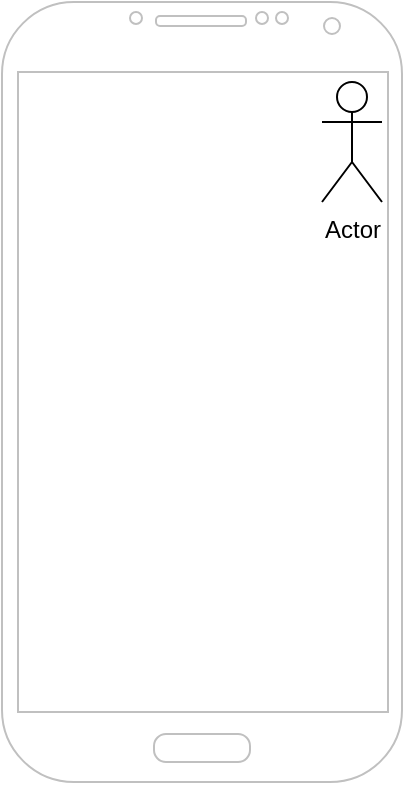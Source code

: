 <mxfile>
    <diagram id="aZn-bTLbFuw_taZSP2-g" name="Seite-1">
        <mxGraphModel dx="262" dy="1399" grid="1" gridSize="10" guides="1" tooltips="1" connect="1" arrows="1" fold="1" page="1" pageScale="1" pageWidth="827" pageHeight="1169" math="0" shadow="0">
            <root>
                <mxCell id="0"/>
                <mxCell id="1" parent="0"/>
                <mxCell id="2" value="Actor" style="shape=umlActor;verticalLabelPosition=bottom;verticalAlign=top;html=1;outlineConnect=0;" parent="1" vertex="1">
                    <mxGeometry x="310" y="-350" width="30" height="60" as="geometry"/>
                </mxCell>
                <mxCell id="3" value="" style="verticalLabelPosition=bottom;verticalAlign=top;html=1;shadow=0;dashed=0;strokeWidth=1;shape=mxgraph.android.phone2;strokeColor=#c0c0c0;" vertex="1" parent="1">
                    <mxGeometry x="150" y="-390" width="200" height="390" as="geometry"/>
                </mxCell>
            </root>
        </mxGraphModel>
    </diagram>
</mxfile>